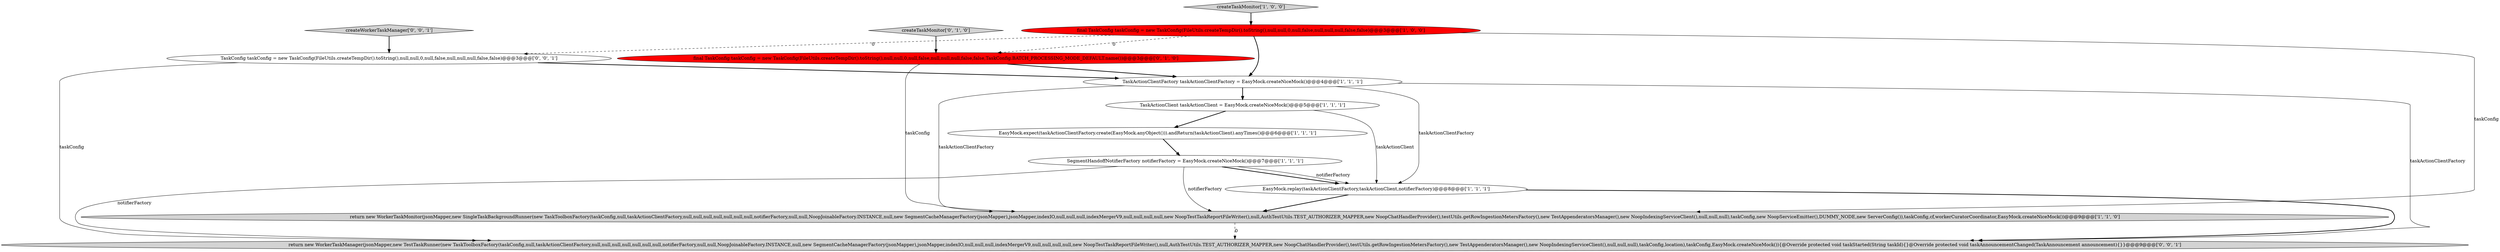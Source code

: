 digraph {
5 [style = filled, label = "SegmentHandoffNotifierFactory notifierFactory = EasyMock.createNiceMock()@@@7@@@['1', '1', '1']", fillcolor = white, shape = ellipse image = "AAA0AAABBB1BBB"];
3 [style = filled, label = "EasyMock.replay(taskActionClientFactory,taskActionClient,notifierFactory)@@@8@@@['1', '1', '1']", fillcolor = white, shape = ellipse image = "AAA0AAABBB1BBB"];
1 [style = filled, label = "EasyMock.expect(taskActionClientFactory.create(EasyMock.anyObject())).andReturn(taskActionClient).anyTimes()@@@6@@@['1', '1', '1']", fillcolor = white, shape = ellipse image = "AAA0AAABBB1BBB"];
8 [style = filled, label = "final TaskConfig taskConfig = new TaskConfig(FileUtils.createTempDir().toString(),null,null,0,null,false,null,null,null,false,false,TaskConfig.BATCH_PROCESSING_MODE_DEFAULT.name())@@@3@@@['0', '1', '0']", fillcolor = red, shape = ellipse image = "AAA1AAABBB2BBB"];
10 [style = filled, label = "createWorkerTaskManager['0', '0', '1']", fillcolor = lightgray, shape = diamond image = "AAA0AAABBB3BBB"];
4 [style = filled, label = "createTaskMonitor['1', '0', '0']", fillcolor = lightgray, shape = diamond image = "AAA0AAABBB1BBB"];
7 [style = filled, label = "TaskActionClient taskActionClient = EasyMock.createNiceMock()@@@5@@@['1', '1', '1']", fillcolor = white, shape = ellipse image = "AAA0AAABBB1BBB"];
12 [style = filled, label = "return new WorkerTaskManager(jsonMapper,new TestTaskRunner(new TaskToolboxFactory(taskConfig,null,taskActionClientFactory,null,null,null,null,null,null,null,notifierFactory,null,null,NoopJoinableFactory.INSTANCE,null,new SegmentCacheManagerFactory(jsonMapper),jsonMapper,indexIO,null,null,null,indexMergerV9,null,null,null,null,new NoopTestTaskReportFileWriter(),null,AuthTestUtils.TEST_AUTHORIZER_MAPPER,new NoopChatHandlerProvider(),testUtils.getRowIngestionMetersFactory(),new TestAppenderatorsManager(),new NoopIndexingServiceClient(),null,null,null),taskConfig,location),taskConfig,EasyMock.createNiceMock()){@Override protected void taskStarted(String taskId){}@Override protected void taskAnnouncementChanged(TaskAnnouncement announcement){}}@@@9@@@['0', '0', '1']", fillcolor = lightgray, shape = ellipse image = "AAA0AAABBB3BBB"];
2 [style = filled, label = "TaskActionClientFactory taskActionClientFactory = EasyMock.createNiceMock()@@@4@@@['1', '1', '1']", fillcolor = white, shape = ellipse image = "AAA0AAABBB1BBB"];
11 [style = filled, label = "TaskConfig taskConfig = new TaskConfig(FileUtils.createTempDir().toString(),null,null,0,null,false,null,null,null,false,false)@@@3@@@['0', '0', '1']", fillcolor = white, shape = ellipse image = "AAA0AAABBB3BBB"];
9 [style = filled, label = "createTaskMonitor['0', '1', '0']", fillcolor = lightgray, shape = diamond image = "AAA0AAABBB2BBB"];
0 [style = filled, label = "final TaskConfig taskConfig = new TaskConfig(FileUtils.createTempDir().toString(),null,null,0,null,false,null,null,null,false,false)@@@3@@@['1', '0', '0']", fillcolor = red, shape = ellipse image = "AAA1AAABBB1BBB"];
6 [style = filled, label = "return new WorkerTaskMonitor(jsonMapper,new SingleTaskBackgroundRunner(new TaskToolboxFactory(taskConfig,null,taskActionClientFactory,null,null,null,null,null,null,null,notifierFactory,null,null,NoopJoinableFactory.INSTANCE,null,new SegmentCacheManagerFactory(jsonMapper),jsonMapper,indexIO,null,null,null,indexMergerV9,null,null,null,null,new NoopTestTaskReportFileWriter(),null,AuthTestUtils.TEST_AUTHORIZER_MAPPER,new NoopChatHandlerProvider(),testUtils.getRowIngestionMetersFactory(),new TestAppenderatorsManager(),new NoopIndexingServiceClient(),null,null,null),taskConfig,new NoopServiceEmitter(),DUMMY_NODE,new ServerConfig()),taskConfig,cf,workerCuratorCoordinator,EasyMock.createNiceMock())@@@9@@@['1', '1', '0']", fillcolor = lightgray, shape = ellipse image = "AAA0AAABBB1BBB"];
1->5 [style = bold, label=""];
5->3 [style = bold, label=""];
2->12 [style = solid, label="taskActionClientFactory"];
7->3 [style = solid, label="taskActionClient"];
7->1 [style = bold, label=""];
5->3 [style = solid, label="notifierFactory"];
11->12 [style = solid, label="taskConfig"];
0->2 [style = bold, label=""];
3->6 [style = bold, label=""];
0->11 [style = dashed, label="0"];
3->12 [style = bold, label=""];
2->3 [style = solid, label="taskActionClientFactory"];
9->8 [style = bold, label=""];
11->2 [style = bold, label=""];
2->6 [style = solid, label="taskActionClientFactory"];
4->0 [style = bold, label=""];
6->12 [style = dashed, label="0"];
8->6 [style = solid, label="taskConfig"];
5->12 [style = solid, label="notifierFactory"];
0->6 [style = solid, label="taskConfig"];
5->6 [style = solid, label="notifierFactory"];
8->2 [style = bold, label=""];
0->8 [style = dashed, label="0"];
2->7 [style = bold, label=""];
10->11 [style = bold, label=""];
}
